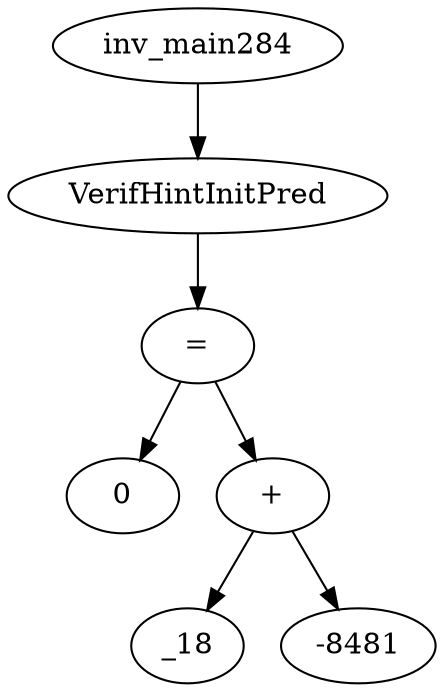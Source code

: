 digraph dag {
0 [label="inv_main284"];
1 [label="VerifHintInitPred"];
2 [label="="];
3 [label="0"];
4 [label="+"];
5 [label="_18"];
6 [label="-8481"];
0->1
1->2
2->4
2 -> 3
4->6
4 -> 5
}
